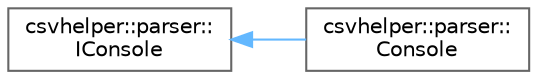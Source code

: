 digraph "Graphical Class Hierarchy"
{
 // LATEX_PDF_SIZE
  bgcolor="transparent";
  edge [fontname=Helvetica,fontsize=10,labelfontname=Helvetica,labelfontsize=10];
  node [fontname=Helvetica,fontsize=10,shape=box,height=0.2,width=0.4];
  rankdir="LR";
  Node0 [id="Node000000",label="csvhelper::parser::\lIConsole",height=0.2,width=0.4,color="grey40", fillcolor="white", style="filled",URL="$classcsvhelper_1_1parser_1_1_i_console.html",tooltip=" "];
  Node0 -> Node1 [id="edge1_Node000000_Node000001",dir="back",color="steelblue1",style="solid",tooltip=" "];
  Node1 [id="Node000001",label="csvhelper::parser::\lConsole",height=0.2,width=0.4,color="grey40", fillcolor="white", style="filled",URL="$classcsvhelper_1_1parser_1_1_console.html",tooltip=" "];
}
